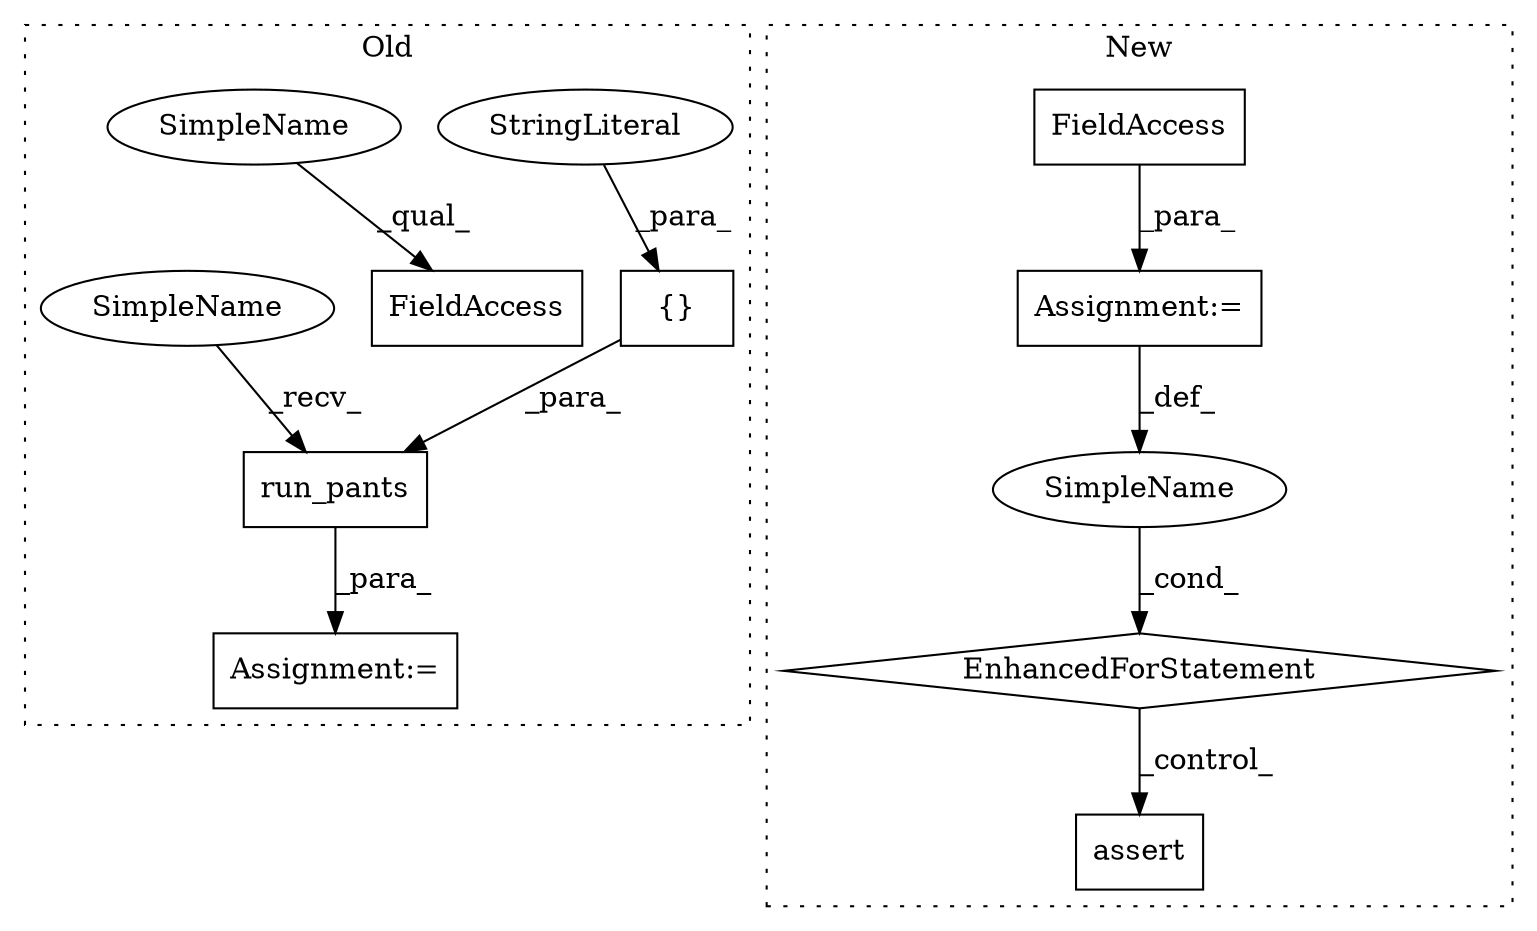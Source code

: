 digraph G {
subgraph cluster0 {
1 [label="run_pants" a="32" s="7632,7759" l="10,1" shape="box"];
3 [label="Assignment:=" a="7" s="7626" l="1" shape="box"];
4 [label="{}" a="4" s="7654,7698" l="1,1" shape="box"];
5 [label="StringLiteral" a="45" s="7660" l="5" shape="ellipse"];
6 [label="FieldAccess" a="22" s="7085" l="29" shape="box"];
11 [label="SimpleName" a="42" s="7085" l="4" shape="ellipse"];
12 [label="SimpleName" a="42" s="7627" l="4" shape="ellipse"];
label = "Old";
style="dotted";
}
subgraph cluster1 {
2 [label="assert" a="32" s="7862,7912" l="43,1" shape="box"];
7 [label="SimpleName" a="42" s="7806" l="7" shape="ellipse"];
8 [label="EnhancedForStatement" a="70" s="7749,7847" l="53,2" shape="diamond"];
9 [label="Assignment:=" a="7" s="7749,7847" l="53,2" shape="box"];
10 [label="FieldAccess" a="22" s="7816" l="31" shape="box"];
label = "New";
style="dotted";
}
1 -> 3 [label="_para_"];
4 -> 1 [label="_para_"];
5 -> 4 [label="_para_"];
7 -> 8 [label="_cond_"];
8 -> 2 [label="_control_"];
9 -> 7 [label="_def_"];
10 -> 9 [label="_para_"];
11 -> 6 [label="_qual_"];
12 -> 1 [label="_recv_"];
}